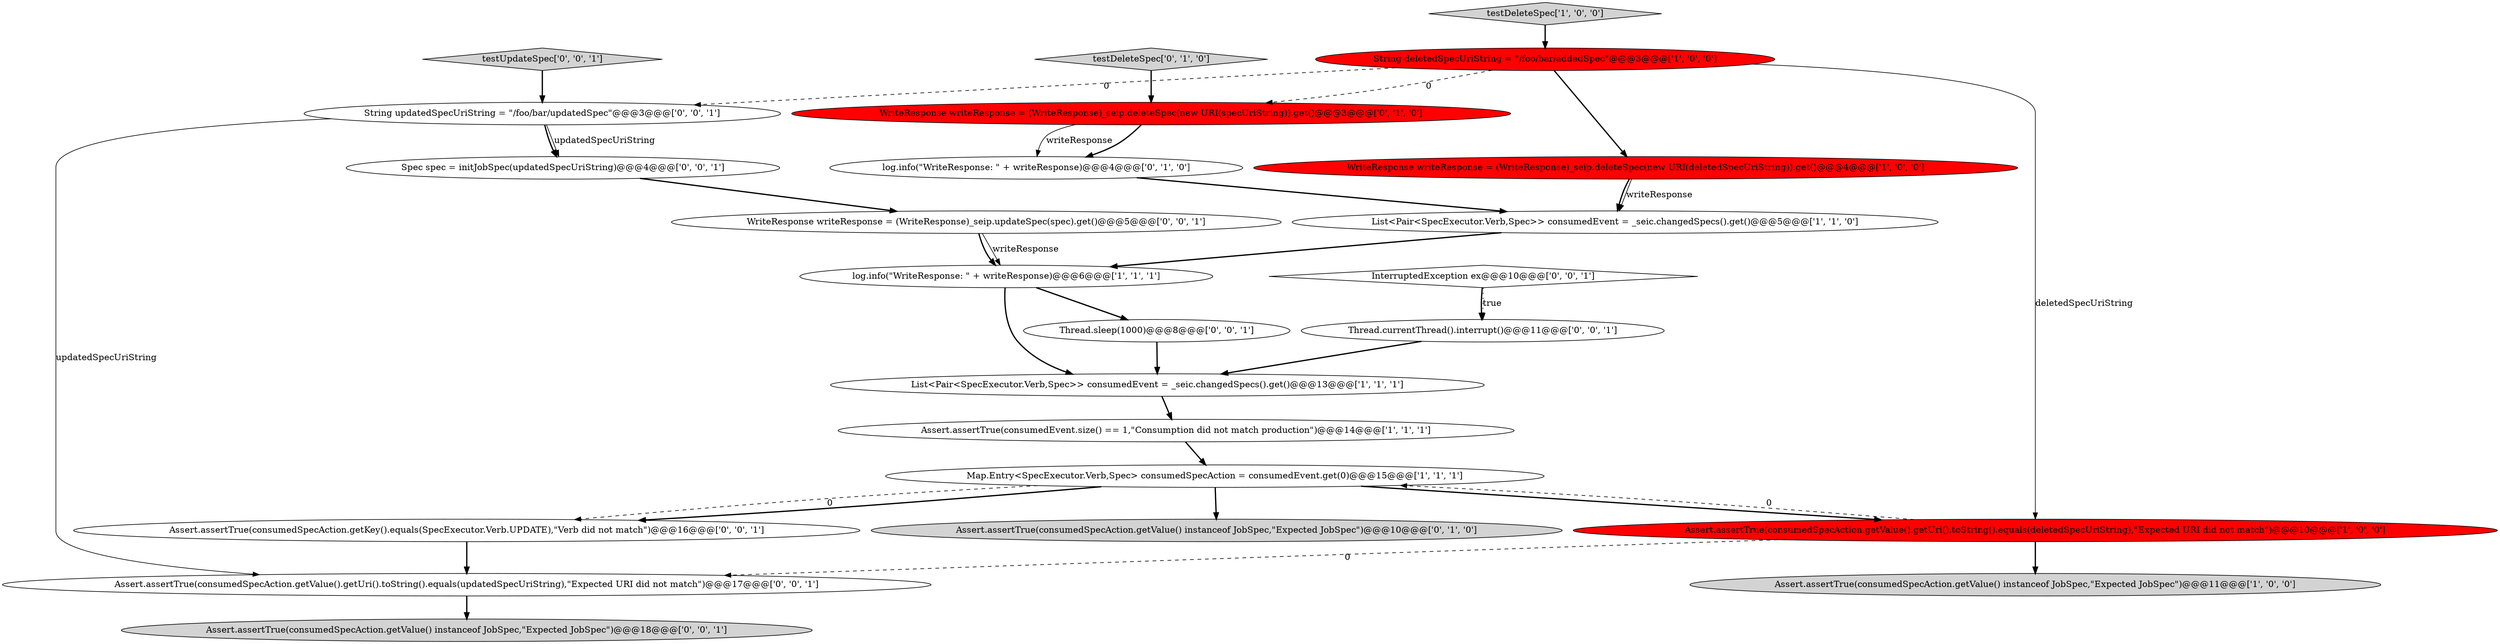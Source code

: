 digraph {
19 [style = filled, label = "String updatedSpecUriString = \"/foo/bar/updatedSpec\"@@@3@@@['0', '0', '1']", fillcolor = white, shape = ellipse image = "AAA0AAABBB3BBB"];
6 [style = filled, label = "Assert.assertTrue(consumedEvent.size() == 1,\"Consumption did not match production\")@@@14@@@['1', '1', '1']", fillcolor = white, shape = ellipse image = "AAA0AAABBB1BBB"];
8 [style = filled, label = "testDeleteSpec['1', '0', '0']", fillcolor = lightgray, shape = diamond image = "AAA0AAABBB1BBB"];
0 [style = filled, label = "log.info(\"WriteResponse: \" + writeResponse)@@@6@@@['1', '1', '1']", fillcolor = white, shape = ellipse image = "AAA0AAABBB1BBB"];
14 [style = filled, label = "InterruptedException ex@@@10@@@['0', '0', '1']", fillcolor = white, shape = diamond image = "AAA0AAABBB3BBB"];
9 [style = filled, label = "String deletedSpecUriString = \"/foo/bar/addedSpec\"@@@3@@@['1', '0', '0']", fillcolor = red, shape = ellipse image = "AAA1AAABBB1BBB"];
17 [style = filled, label = "Assert.assertTrue(consumedSpecAction.getValue().getUri().toString().equals(updatedSpecUriString),\"Expected URI did not match\")@@@17@@@['0', '0', '1']", fillcolor = white, shape = ellipse image = "AAA0AAABBB3BBB"];
15 [style = filled, label = "Spec spec = initJobSpec(updatedSpecUriString)@@@4@@@['0', '0', '1']", fillcolor = white, shape = ellipse image = "AAA0AAABBB3BBB"];
4 [style = filled, label = "List<Pair<SpecExecutor.Verb,Spec>> consumedEvent = _seic.changedSpecs().get()@@@13@@@['1', '1', '1']", fillcolor = white, shape = ellipse image = "AAA0AAABBB1BBB"];
5 [style = filled, label = "WriteResponse writeResponse = (WriteResponse)_seip.deleteSpec(new URI(deletedSpecUriString)).get()@@@4@@@['1', '0', '0']", fillcolor = red, shape = ellipse image = "AAA1AAABBB1BBB"];
23 [style = filled, label = "testUpdateSpec['0', '0', '1']", fillcolor = lightgray, shape = diamond image = "AAA0AAABBB3BBB"];
11 [style = filled, label = "Assert.assertTrue(consumedSpecAction.getValue() instanceof JobSpec,\"Expected JobSpec\")@@@10@@@['0', '1', '0']", fillcolor = lightgray, shape = ellipse image = "AAA0AAABBB2BBB"];
13 [style = filled, label = "log.info(\"WriteResponse: \" + writeResponse)@@@4@@@['0', '1', '0']", fillcolor = white, shape = ellipse image = "AAA0AAABBB2BBB"];
21 [style = filled, label = "Assert.assertTrue(consumedSpecAction.getKey().equals(SpecExecutor.Verb.UPDATE),\"Verb did not match\")@@@16@@@['0', '0', '1']", fillcolor = white, shape = ellipse image = "AAA0AAABBB3BBB"];
1 [style = filled, label = "Map.Entry<SpecExecutor.Verb,Spec> consumedSpecAction = consumedEvent.get(0)@@@15@@@['1', '1', '1']", fillcolor = white, shape = ellipse image = "AAA0AAABBB1BBB"];
10 [style = filled, label = "testDeleteSpec['0', '1', '0']", fillcolor = lightgray, shape = diamond image = "AAA0AAABBB2BBB"];
22 [style = filled, label = "Thread.sleep(1000)@@@8@@@['0', '0', '1']", fillcolor = white, shape = ellipse image = "AAA0AAABBB3BBB"];
20 [style = filled, label = "Assert.assertTrue(consumedSpecAction.getValue() instanceof JobSpec,\"Expected JobSpec\")@@@18@@@['0', '0', '1']", fillcolor = lightgray, shape = ellipse image = "AAA0AAABBB3BBB"];
12 [style = filled, label = "WriteResponse writeResponse = (WriteResponse)_seip.deleteSpec(new URI(specUriString)).get()@@@3@@@['0', '1', '0']", fillcolor = red, shape = ellipse image = "AAA1AAABBB2BBB"];
2 [style = filled, label = "Assert.assertTrue(consumedSpecAction.getValue().getUri().toString().equals(deletedSpecUriString),\"Expected URI did not match\")@@@10@@@['1', '0', '0']", fillcolor = red, shape = ellipse image = "AAA1AAABBB1BBB"];
16 [style = filled, label = "Thread.currentThread().interrupt()@@@11@@@['0', '0', '1']", fillcolor = white, shape = ellipse image = "AAA0AAABBB3BBB"];
3 [style = filled, label = "List<Pair<SpecExecutor.Verb,Spec>> consumedEvent = _seic.changedSpecs().get()@@@5@@@['1', '1', '0']", fillcolor = white, shape = ellipse image = "AAA0AAABBB1BBB"];
18 [style = filled, label = "WriteResponse writeResponse = (WriteResponse)_seip.updateSpec(spec).get()@@@5@@@['0', '0', '1']", fillcolor = white, shape = ellipse image = "AAA0AAABBB3BBB"];
7 [style = filled, label = "Assert.assertTrue(consumedSpecAction.getValue() instanceof JobSpec,\"Expected JobSpec\")@@@11@@@['1', '0', '0']", fillcolor = lightgray, shape = ellipse image = "AAA0AAABBB1BBB"];
5->3 [style = bold, label=""];
14->16 [style = bold, label=""];
4->6 [style = bold, label=""];
9->2 [style = solid, label="deletedSpecUriString"];
1->21 [style = dashed, label="0"];
2->17 [style = dashed, label="0"];
15->18 [style = bold, label=""];
19->17 [style = solid, label="updatedSpecUriString"];
3->0 [style = bold, label=""];
1->11 [style = bold, label=""];
22->4 [style = bold, label=""];
9->19 [style = dashed, label="0"];
14->16 [style = dotted, label="true"];
6->1 [style = bold, label=""];
12->13 [style = bold, label=""];
13->3 [style = bold, label=""];
0->4 [style = bold, label=""];
10->12 [style = bold, label=""];
1->21 [style = bold, label=""];
18->0 [style = solid, label="writeResponse"];
0->22 [style = bold, label=""];
23->19 [style = bold, label=""];
12->13 [style = solid, label="writeResponse"];
8->9 [style = bold, label=""];
9->5 [style = bold, label=""];
1->2 [style = bold, label=""];
9->12 [style = dashed, label="0"];
2->1 [style = dashed, label="0"];
2->7 [style = bold, label=""];
19->15 [style = bold, label=""];
16->4 [style = bold, label=""];
21->17 [style = bold, label=""];
18->0 [style = bold, label=""];
19->15 [style = solid, label="updatedSpecUriString"];
17->20 [style = bold, label=""];
5->3 [style = solid, label="writeResponse"];
}
